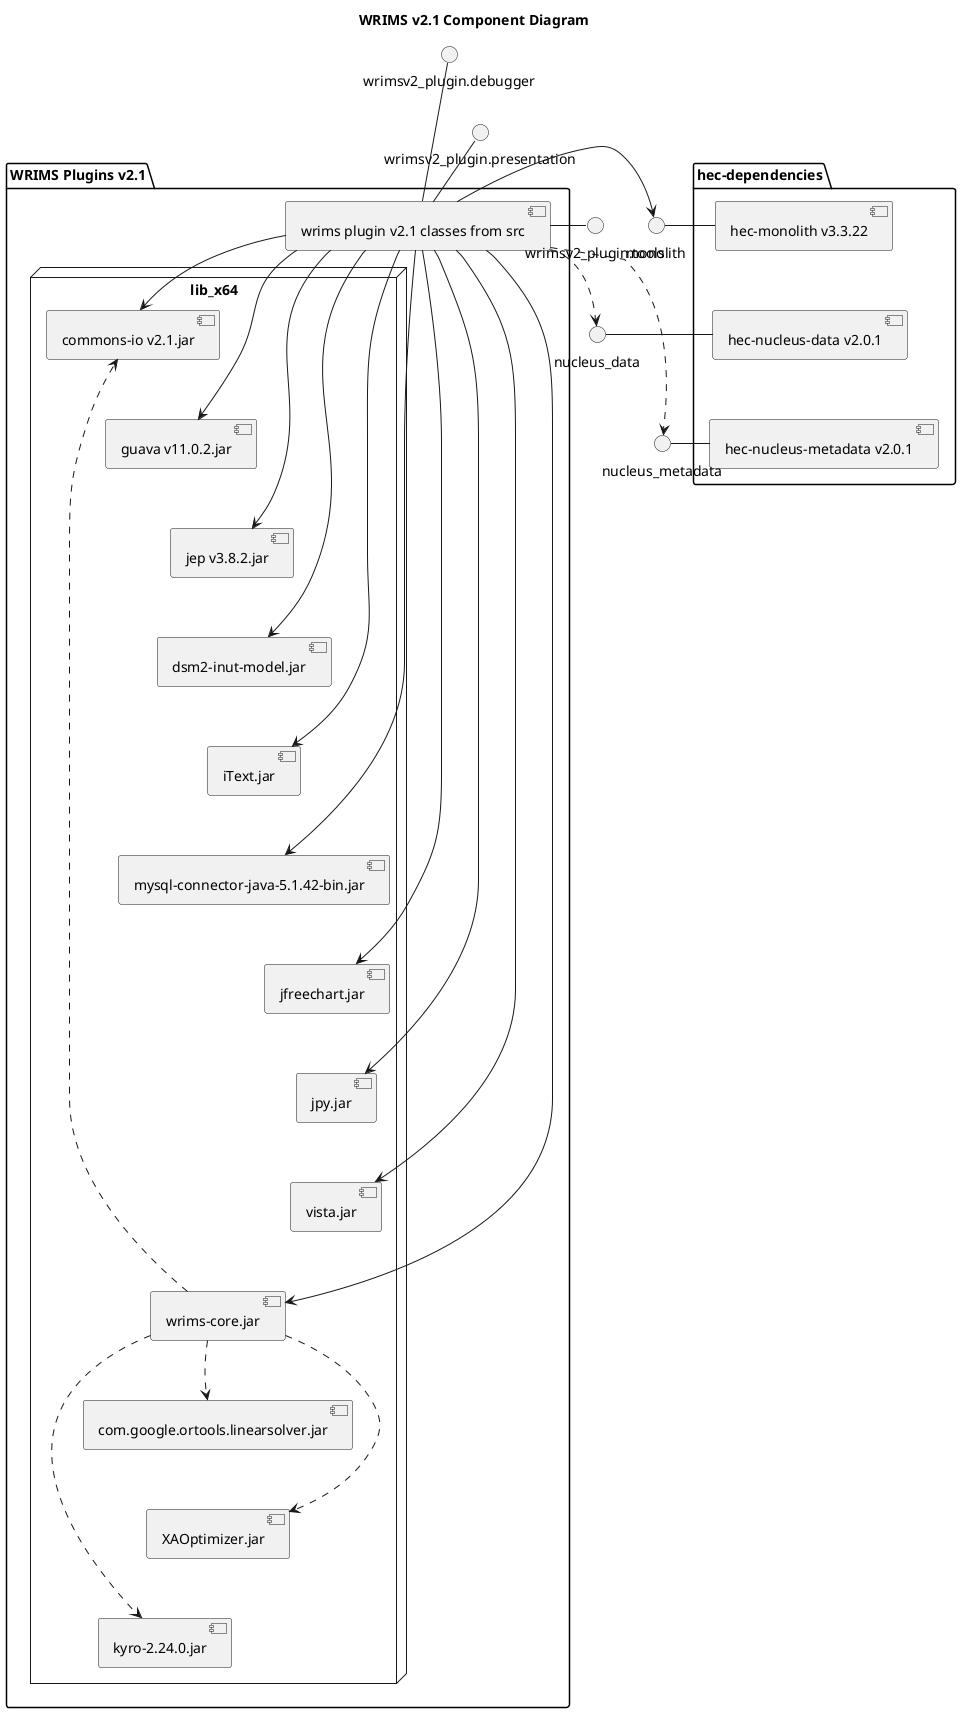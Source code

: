 @startuml
title WRIMS v2.1 Component Diagram

' Define the package for WRIMS v2.1

package "hec-dependencies" {
[hec-monolith v3.3.22]
    ' Vertical layout with hidden connections
    [hec-monolith v3.3.22]
    [hec-nucleus-data v2.0.1]
    [hec-nucleus-metadata v2.0.1]


    [hec-monolith v3.3.22] -[hidden]- [hec-nucleus-data v2.0.1]
    [hec-nucleus-data v2.0.1] -[hidden]- [hec-nucleus-metadata v2.0.1]
}
package "WRIMS Plugins v2.1" {
    [wrims plugin v2.1 classes from src]

    node "lib_x64" {
    ' Vertical layout with hidden connections
    [wrims plugin v2.1 classes from src] -r-> [commons-io v2.1.jar]
    [wrims plugin v2.1 classes from src] -r-> [guava v11.0.2.jar]
    [wrims plugin v2.1 classes from src] -r-> [jep v3.8.2.jar]
    [wrims plugin v2.1 classes from src] -r-> [dsm2-inut-model.jar]
    [wrims plugin v2.1 classes from src] -r-> [iText.jar]
    [wrims plugin v2.1 classes from src] -r-> [mysql-connector-java-5.1.42-bin.jar]
    [wrims plugin v2.1 classes from src] -r-> [jfreechart.jar]
    [wrims plugin v2.1 classes from src] -r-> [jpy.jar]
    [wrims plugin v2.1 classes from src] -r-> [vista.jar]
    [wrims plugin v2.1 classes from src] -r-> [wrims-core.jar]
    [wrims-core.jar] .-r-> [kyro-2.24.0.jar]
    [wrims-core.jar] .-r-> [com.google.ortools.linearsolver.jar]
    [wrims-core.jar] .-r-> [commons-io v2.1.jar]
    [wrims-core.jar] .-r-> [XAOptimizer.jar]

    [wrims plugin v2.1 classes from src] -[hidden]- [commons-io v2.1.jar]
    [commons-io v2.1.jar] -[hidden]- [guava v11.0.2.jar]
    [guava v11.0.2.jar] -[hidden]- [jep v3.8.2.jar]
    [jep v3.8.2.jar] -[hidden]- [dsm2-inut-model.jar]
    [dsm2-inut-model.jar] -[hidden]- [iText.jar]
    [iText.jar] -[hidden]- [mysql-connector-java-5.1.42-bin.jar]
    [mysql-connector-java-5.1.42-bin.jar] -[hidden]- [jfreechart.jar]
    [jfreechart.jar] -[hidden]- [jpy.jar]
    [jpy.jar] -[hidden]- [vista.jar]
    [vista.jar] -[hidden]- [wrims-core.jar]
    [wrims-core.jar] -[hidden]- [com.google.ortools.linearsolver.jar]
    [com.google.ortools.linearsolver.jar] -[hidden]- [XAOptimizer.jar]
    [XAOptimizer.jar] -[hidden]- [kyro-2.24.0.jar]
}
}


' External components (example)
()monolith -right- [hec-monolith v3.3.22]
()nucleus_data -right- [hec-nucleus-data v2.0.1]
()nucleus_metadata -right- [hec-nucleus-metadata v2.0.1]

()wrimsv2_plugin.debugger -r- [wrims plugin v2.1 classes from src]
()wrimsv2_plugin.presentation -r- [wrims plugin v2.1 classes from src]
()wrimsv2_plugin.tools -r- [wrims plugin v2.1 classes from src]

()wrimsv2_plugin.debugger -[hidden]- ()wrimsv2_plugin.presentation
()wrimsv2_plugin.presentation -[hidden]- ()wrimsv2_plugin.tools

[wrims plugin v2.1 classes from src] -r-> ()monolith
[wrims plugin v2.1 classes from src] .-r-> ()nucleus_data
[wrims plugin v2.1 classes from src] .-r-> ()nucleus_metadata
@enduml
